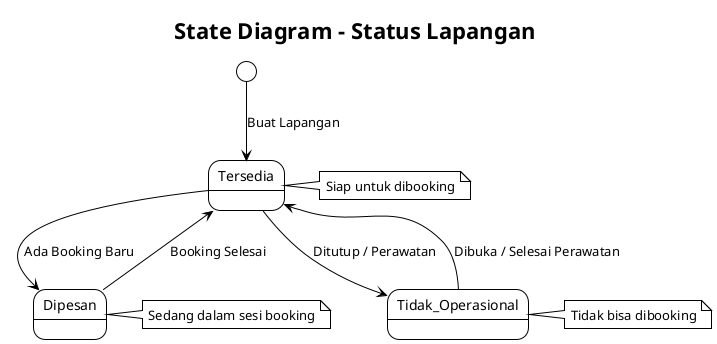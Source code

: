 @startuml
!theme plain
title State Diagram - Status Lapangan

[*] --> Tersedia : Buat Lapangan

Tersedia --> Dipesan : Ada Booking Baru
Tersedia --> Tidak_Operasional : Ditutup / Perawatan

Dipesan --> Tersedia : Booking Selesai

Tidak_Operasional --> Tersedia : Dibuka / Selesai Perawatan

note right of Tersedia : Siap untuk dibooking
note right of Dipesan : Sedang dalam sesi booking
note right of Tidak_Operasional : Tidak bisa dibooking

@enduml